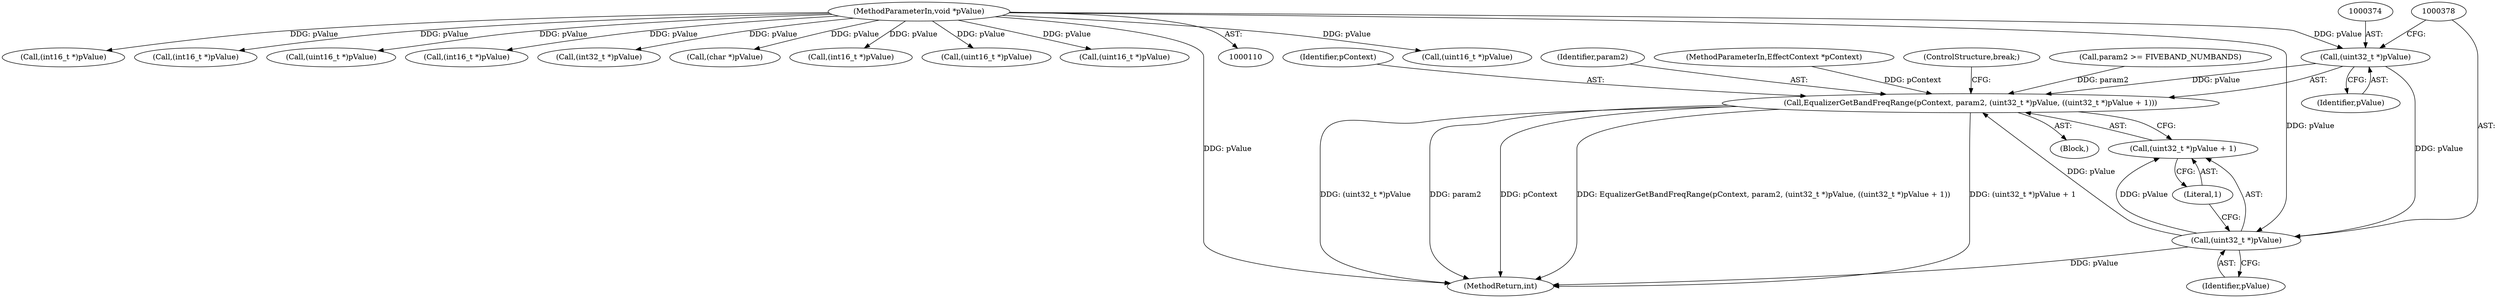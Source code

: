 digraph "0_Android_c66c43ad571ed2590dcd55a762c73c90d9744bac@pointer" {
"1000373" [label="(Call,(uint32_t *)pValue)"];
"1000114" [label="(MethodParameterIn,void *pValue)"];
"1000370" [label="(Call,EqualizerGetBandFreqRange(pContext, param2, (uint32_t *)pValue, ((uint32_t *)pValue + 1)))"];
"1000377" [label="(Call,(uint32_t *)pValue)"];
"1000376" [label="(Call,(uint32_t *)pValue + 1)"];
"1000412" [label="(Call,(uint16_t *)pValue)"];
"1000291" [label="(Call,(int16_t *)pValue)"];
"1000468" [label="(Call,(int16_t *)pValue)"];
"1000371" [label="(Identifier,pContext)"];
"1000389" [label="(Call,(uint16_t *)pValue)"];
"1000322" [label="(Call,(int16_t *)pValue)"];
"1000376" [label="(Call,(uint32_t *)pValue + 1)"];
"1000348" [label="(Call,(int32_t *)pValue)"];
"1000114" [label="(MethodParameterIn,void *pValue)"];
"1000436" [label="(Call,(char *)pValue)"];
"1000372" [label="(Identifier,param2)"];
"1000299" [label="(Call,(int16_t *)pValue)"];
"1000380" [label="(Literal,1)"];
"1000277" [label="(Block,)"];
"1000281" [label="(Call,(uint16_t *)pValue)"];
"1000379" [label="(Identifier,pValue)"];
"1000111" [label="(MethodParameterIn,EffectContext *pContext)"];
"1000370" [label="(Call,EqualizerGetBandFreqRange(pContext, param2, (uint32_t *)pValue, ((uint32_t *)pValue + 1)))"];
"1000377" [label="(Call,(uint32_t *)pValue)"];
"1000375" [label="(Identifier,pValue)"];
"1000381" [label="(ControlStructure,break;)"];
"1000373" [label="(Call,(uint32_t *)pValue)"];
"1000401" [label="(Call,(uint16_t *)pValue)"];
"1000361" [label="(Call,param2 >= FIVEBAND_NUMBANDS)"];
"1000522" [label="(MethodReturn,int)"];
"1000373" -> "1000370"  [label="AST: "];
"1000373" -> "1000375"  [label="CFG: "];
"1000374" -> "1000373"  [label="AST: "];
"1000375" -> "1000373"  [label="AST: "];
"1000378" -> "1000373"  [label="CFG: "];
"1000373" -> "1000370"  [label="DDG: pValue"];
"1000114" -> "1000373"  [label="DDG: pValue"];
"1000373" -> "1000377"  [label="DDG: pValue"];
"1000114" -> "1000110"  [label="AST: "];
"1000114" -> "1000522"  [label="DDG: pValue"];
"1000114" -> "1000281"  [label="DDG: pValue"];
"1000114" -> "1000291"  [label="DDG: pValue"];
"1000114" -> "1000299"  [label="DDG: pValue"];
"1000114" -> "1000322"  [label="DDG: pValue"];
"1000114" -> "1000348"  [label="DDG: pValue"];
"1000114" -> "1000377"  [label="DDG: pValue"];
"1000114" -> "1000389"  [label="DDG: pValue"];
"1000114" -> "1000401"  [label="DDG: pValue"];
"1000114" -> "1000412"  [label="DDG: pValue"];
"1000114" -> "1000436"  [label="DDG: pValue"];
"1000114" -> "1000468"  [label="DDG: pValue"];
"1000370" -> "1000277"  [label="AST: "];
"1000370" -> "1000376"  [label="CFG: "];
"1000371" -> "1000370"  [label="AST: "];
"1000372" -> "1000370"  [label="AST: "];
"1000376" -> "1000370"  [label="AST: "];
"1000381" -> "1000370"  [label="CFG: "];
"1000370" -> "1000522"  [label="DDG: (uint32_t *)pValue + 1"];
"1000370" -> "1000522"  [label="DDG: EqualizerGetBandFreqRange(pContext, param2, (uint32_t *)pValue, ((uint32_t *)pValue + 1))"];
"1000370" -> "1000522"  [label="DDG: (uint32_t *)pValue"];
"1000370" -> "1000522"  [label="DDG: param2"];
"1000370" -> "1000522"  [label="DDG: pContext"];
"1000111" -> "1000370"  [label="DDG: pContext"];
"1000361" -> "1000370"  [label="DDG: param2"];
"1000377" -> "1000370"  [label="DDG: pValue"];
"1000377" -> "1000376"  [label="AST: "];
"1000377" -> "1000379"  [label="CFG: "];
"1000378" -> "1000377"  [label="AST: "];
"1000379" -> "1000377"  [label="AST: "];
"1000380" -> "1000377"  [label="CFG: "];
"1000377" -> "1000522"  [label="DDG: pValue"];
"1000377" -> "1000376"  [label="DDG: pValue"];
"1000376" -> "1000380"  [label="CFG: "];
"1000380" -> "1000376"  [label="AST: "];
}

